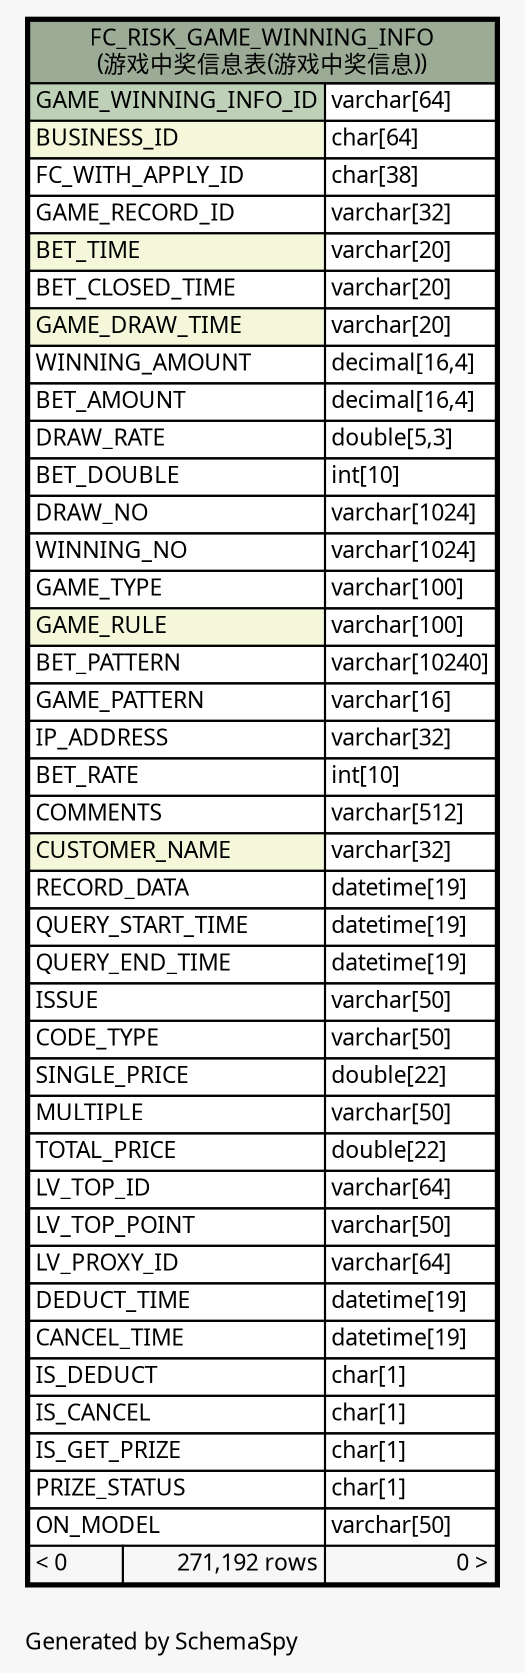 // dot 2.26.0 on Linux 2.6.32-504.8.1.el6.x86_64
// SchemaSpy rev Unknown
digraph "oneDegreeRelationshipsDiagram" {
  graph [
    rankdir="RL"
    bgcolor="#f7f7f7"
    label="\nGenerated by SchemaSpy"
    labeljust="l"
    nodesep="0.18"
    ranksep="0.46"
    fontname="Microsoft YaHei"
    fontsize="11"
  ];
  node [
    fontname="Microsoft YaHei"
    fontsize="11"
    shape="plaintext"
  ];
  edge [
    arrowsize="0.8"
  ];
  "FC_RISK_GAME_WINNING_INFO" [
    label=<
    <TABLE BORDER="2" CELLBORDER="1" CELLSPACING="0" BGCOLOR="#ffffff">
      <TR><TD COLSPAN="3" BGCOLOR="#9bab96" ALIGN="CENTER">FC_RISK_GAME_WINNING_INFO<br/>(游戏中奖信息表(游戏中奖信息))</TD></TR>
      <TR><TD PORT="GAME_WINNING_INFO_ID" COLSPAN="2" BGCOLOR="#bed1b8" ALIGN="LEFT">GAME_WINNING_INFO_ID</TD><TD PORT="GAME_WINNING_INFO_ID.type" ALIGN="LEFT">varchar[64]</TD></TR>
      <TR><TD PORT="BUSINESS_ID" COLSPAN="2" BGCOLOR="#f4f7da" ALIGN="LEFT">BUSINESS_ID</TD><TD PORT="BUSINESS_ID.type" ALIGN="LEFT">char[64]</TD></TR>
      <TR><TD PORT="FC_WITH_APPLY_ID" COLSPAN="2" ALIGN="LEFT">FC_WITH_APPLY_ID</TD><TD PORT="FC_WITH_APPLY_ID.type" ALIGN="LEFT">char[38]</TD></TR>
      <TR><TD PORT="GAME_RECORD_ID" COLSPAN="2" ALIGN="LEFT">GAME_RECORD_ID</TD><TD PORT="GAME_RECORD_ID.type" ALIGN="LEFT">varchar[32]</TD></TR>
      <TR><TD PORT="BET_TIME" COLSPAN="2" BGCOLOR="#f4f7da" ALIGN="LEFT">BET_TIME</TD><TD PORT="BET_TIME.type" ALIGN="LEFT">varchar[20]</TD></TR>
      <TR><TD PORT="BET_CLOSED_TIME" COLSPAN="2" ALIGN="LEFT">BET_CLOSED_TIME</TD><TD PORT="BET_CLOSED_TIME.type" ALIGN="LEFT">varchar[20]</TD></TR>
      <TR><TD PORT="GAME_DRAW_TIME" COLSPAN="2" BGCOLOR="#f4f7da" ALIGN="LEFT">GAME_DRAW_TIME</TD><TD PORT="GAME_DRAW_TIME.type" ALIGN="LEFT">varchar[20]</TD></TR>
      <TR><TD PORT="WINNING_AMOUNT" COLSPAN="2" ALIGN="LEFT">WINNING_AMOUNT</TD><TD PORT="WINNING_AMOUNT.type" ALIGN="LEFT">decimal[16,4]</TD></TR>
      <TR><TD PORT="BET_AMOUNT" COLSPAN="2" ALIGN="LEFT">BET_AMOUNT</TD><TD PORT="BET_AMOUNT.type" ALIGN="LEFT">decimal[16,4]</TD></TR>
      <TR><TD PORT="DRAW_RATE" COLSPAN="2" ALIGN="LEFT">DRAW_RATE</TD><TD PORT="DRAW_RATE.type" ALIGN="LEFT">double[5,3]</TD></TR>
      <TR><TD PORT="BET_DOUBLE" COLSPAN="2" ALIGN="LEFT">BET_DOUBLE</TD><TD PORT="BET_DOUBLE.type" ALIGN="LEFT">int[10]</TD></TR>
      <TR><TD PORT="DRAW_NO" COLSPAN="2" ALIGN="LEFT">DRAW_NO</TD><TD PORT="DRAW_NO.type" ALIGN="LEFT">varchar[1024]</TD></TR>
      <TR><TD PORT="WINNING_NO" COLSPAN="2" ALIGN="LEFT">WINNING_NO</TD><TD PORT="WINNING_NO.type" ALIGN="LEFT">varchar[1024]</TD></TR>
      <TR><TD PORT="GAME_TYPE" COLSPAN="2" ALIGN="LEFT">GAME_TYPE</TD><TD PORT="GAME_TYPE.type" ALIGN="LEFT">varchar[100]</TD></TR>
      <TR><TD PORT="GAME_RULE" COLSPAN="2" BGCOLOR="#f4f7da" ALIGN="LEFT">GAME_RULE</TD><TD PORT="GAME_RULE.type" ALIGN="LEFT">varchar[100]</TD></TR>
      <TR><TD PORT="BET_PATTERN" COLSPAN="2" ALIGN="LEFT">BET_PATTERN</TD><TD PORT="BET_PATTERN.type" ALIGN="LEFT">varchar[10240]</TD></TR>
      <TR><TD PORT="GAME_PATTERN" COLSPAN="2" ALIGN="LEFT">GAME_PATTERN</TD><TD PORT="GAME_PATTERN.type" ALIGN="LEFT">varchar[16]</TD></TR>
      <TR><TD PORT="IP_ADDRESS" COLSPAN="2" ALIGN="LEFT">IP_ADDRESS</TD><TD PORT="IP_ADDRESS.type" ALIGN="LEFT">varchar[32]</TD></TR>
      <TR><TD PORT="BET_RATE" COLSPAN="2" ALIGN="LEFT">BET_RATE</TD><TD PORT="BET_RATE.type" ALIGN="LEFT">int[10]</TD></TR>
      <TR><TD PORT="COMMENTS" COLSPAN="2" ALIGN="LEFT">COMMENTS</TD><TD PORT="COMMENTS.type" ALIGN="LEFT">varchar[512]</TD></TR>
      <TR><TD PORT="CUSTOMER_NAME" COLSPAN="2" BGCOLOR="#f4f7da" ALIGN="LEFT">CUSTOMER_NAME</TD><TD PORT="CUSTOMER_NAME.type" ALIGN="LEFT">varchar[32]</TD></TR>
      <TR><TD PORT="RECORD_DATA" COLSPAN="2" ALIGN="LEFT">RECORD_DATA</TD><TD PORT="RECORD_DATA.type" ALIGN="LEFT">datetime[19]</TD></TR>
      <TR><TD PORT="QUERY_START_TIME" COLSPAN="2" ALIGN="LEFT">QUERY_START_TIME</TD><TD PORT="QUERY_START_TIME.type" ALIGN="LEFT">datetime[19]</TD></TR>
      <TR><TD PORT="QUERY_END_TIME" COLSPAN="2" ALIGN="LEFT">QUERY_END_TIME</TD><TD PORT="QUERY_END_TIME.type" ALIGN="LEFT">datetime[19]</TD></TR>
      <TR><TD PORT="ISSUE" COLSPAN="2" ALIGN="LEFT">ISSUE</TD><TD PORT="ISSUE.type" ALIGN="LEFT">varchar[50]</TD></TR>
      <TR><TD PORT="CODE_TYPE" COLSPAN="2" ALIGN="LEFT">CODE_TYPE</TD><TD PORT="CODE_TYPE.type" ALIGN="LEFT">varchar[50]</TD></TR>
      <TR><TD PORT="SINGLE_PRICE" COLSPAN="2" ALIGN="LEFT">SINGLE_PRICE</TD><TD PORT="SINGLE_PRICE.type" ALIGN="LEFT">double[22]</TD></TR>
      <TR><TD PORT="MULTIPLE" COLSPAN="2" ALIGN="LEFT">MULTIPLE</TD><TD PORT="MULTIPLE.type" ALIGN="LEFT">varchar[50]</TD></TR>
      <TR><TD PORT="TOTAL_PRICE" COLSPAN="2" ALIGN="LEFT">TOTAL_PRICE</TD><TD PORT="TOTAL_PRICE.type" ALIGN="LEFT">double[22]</TD></TR>
      <TR><TD PORT="LV_TOP_ID" COLSPAN="2" ALIGN="LEFT">LV_TOP_ID</TD><TD PORT="LV_TOP_ID.type" ALIGN="LEFT">varchar[64]</TD></TR>
      <TR><TD PORT="LV_TOP_POINT" COLSPAN="2" ALIGN="LEFT">LV_TOP_POINT</TD><TD PORT="LV_TOP_POINT.type" ALIGN="LEFT">varchar[50]</TD></TR>
      <TR><TD PORT="LV_PROXY_ID" COLSPAN="2" ALIGN="LEFT">LV_PROXY_ID</TD><TD PORT="LV_PROXY_ID.type" ALIGN="LEFT">varchar[64]</TD></TR>
      <TR><TD PORT="DEDUCT_TIME" COLSPAN="2" ALIGN="LEFT">DEDUCT_TIME</TD><TD PORT="DEDUCT_TIME.type" ALIGN="LEFT">datetime[19]</TD></TR>
      <TR><TD PORT="CANCEL_TIME" COLSPAN="2" ALIGN="LEFT">CANCEL_TIME</TD><TD PORT="CANCEL_TIME.type" ALIGN="LEFT">datetime[19]</TD></TR>
      <TR><TD PORT="IS_DEDUCT" COLSPAN="2" ALIGN="LEFT">IS_DEDUCT</TD><TD PORT="IS_DEDUCT.type" ALIGN="LEFT">char[1]</TD></TR>
      <TR><TD PORT="IS_CANCEL" COLSPAN="2" ALIGN="LEFT">IS_CANCEL</TD><TD PORT="IS_CANCEL.type" ALIGN="LEFT">char[1]</TD></TR>
      <TR><TD PORT="IS_GET_PRIZE" COLSPAN="2" ALIGN="LEFT">IS_GET_PRIZE</TD><TD PORT="IS_GET_PRIZE.type" ALIGN="LEFT">char[1]</TD></TR>
      <TR><TD PORT="PRIZE_STATUS" COLSPAN="2" ALIGN="LEFT">PRIZE_STATUS</TD><TD PORT="PRIZE_STATUS.type" ALIGN="LEFT">char[1]</TD></TR>
      <TR><TD PORT="ON_MODEL" COLSPAN="2" ALIGN="LEFT">ON_MODEL</TD><TD PORT="ON_MODEL.type" ALIGN="LEFT">varchar[50]</TD></TR>
      <TR><TD ALIGN="LEFT" BGCOLOR="#f7f7f7">&lt; 0</TD><TD ALIGN="RIGHT" BGCOLOR="#f7f7f7">271,192 rows</TD><TD ALIGN="RIGHT" BGCOLOR="#f7f7f7">0 &gt;</TD></TR>
    </TABLE>>
    URL="FC_RISK_GAME_WINNING_INFO.html"
    tooltip="FC_RISK_GAME_WINNING_INFO"
  ];
}
